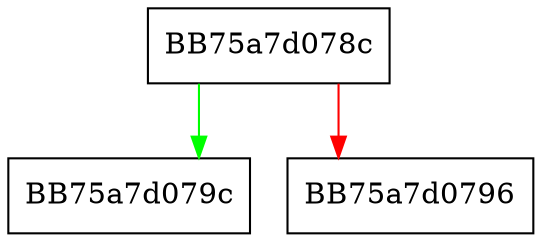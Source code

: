 digraph prefix {
  node [shape="box"];
  graph [splines=ortho];
  BB75a7d078c -> BB75a7d079c [color="green"];
  BB75a7d078c -> BB75a7d0796 [color="red"];
}